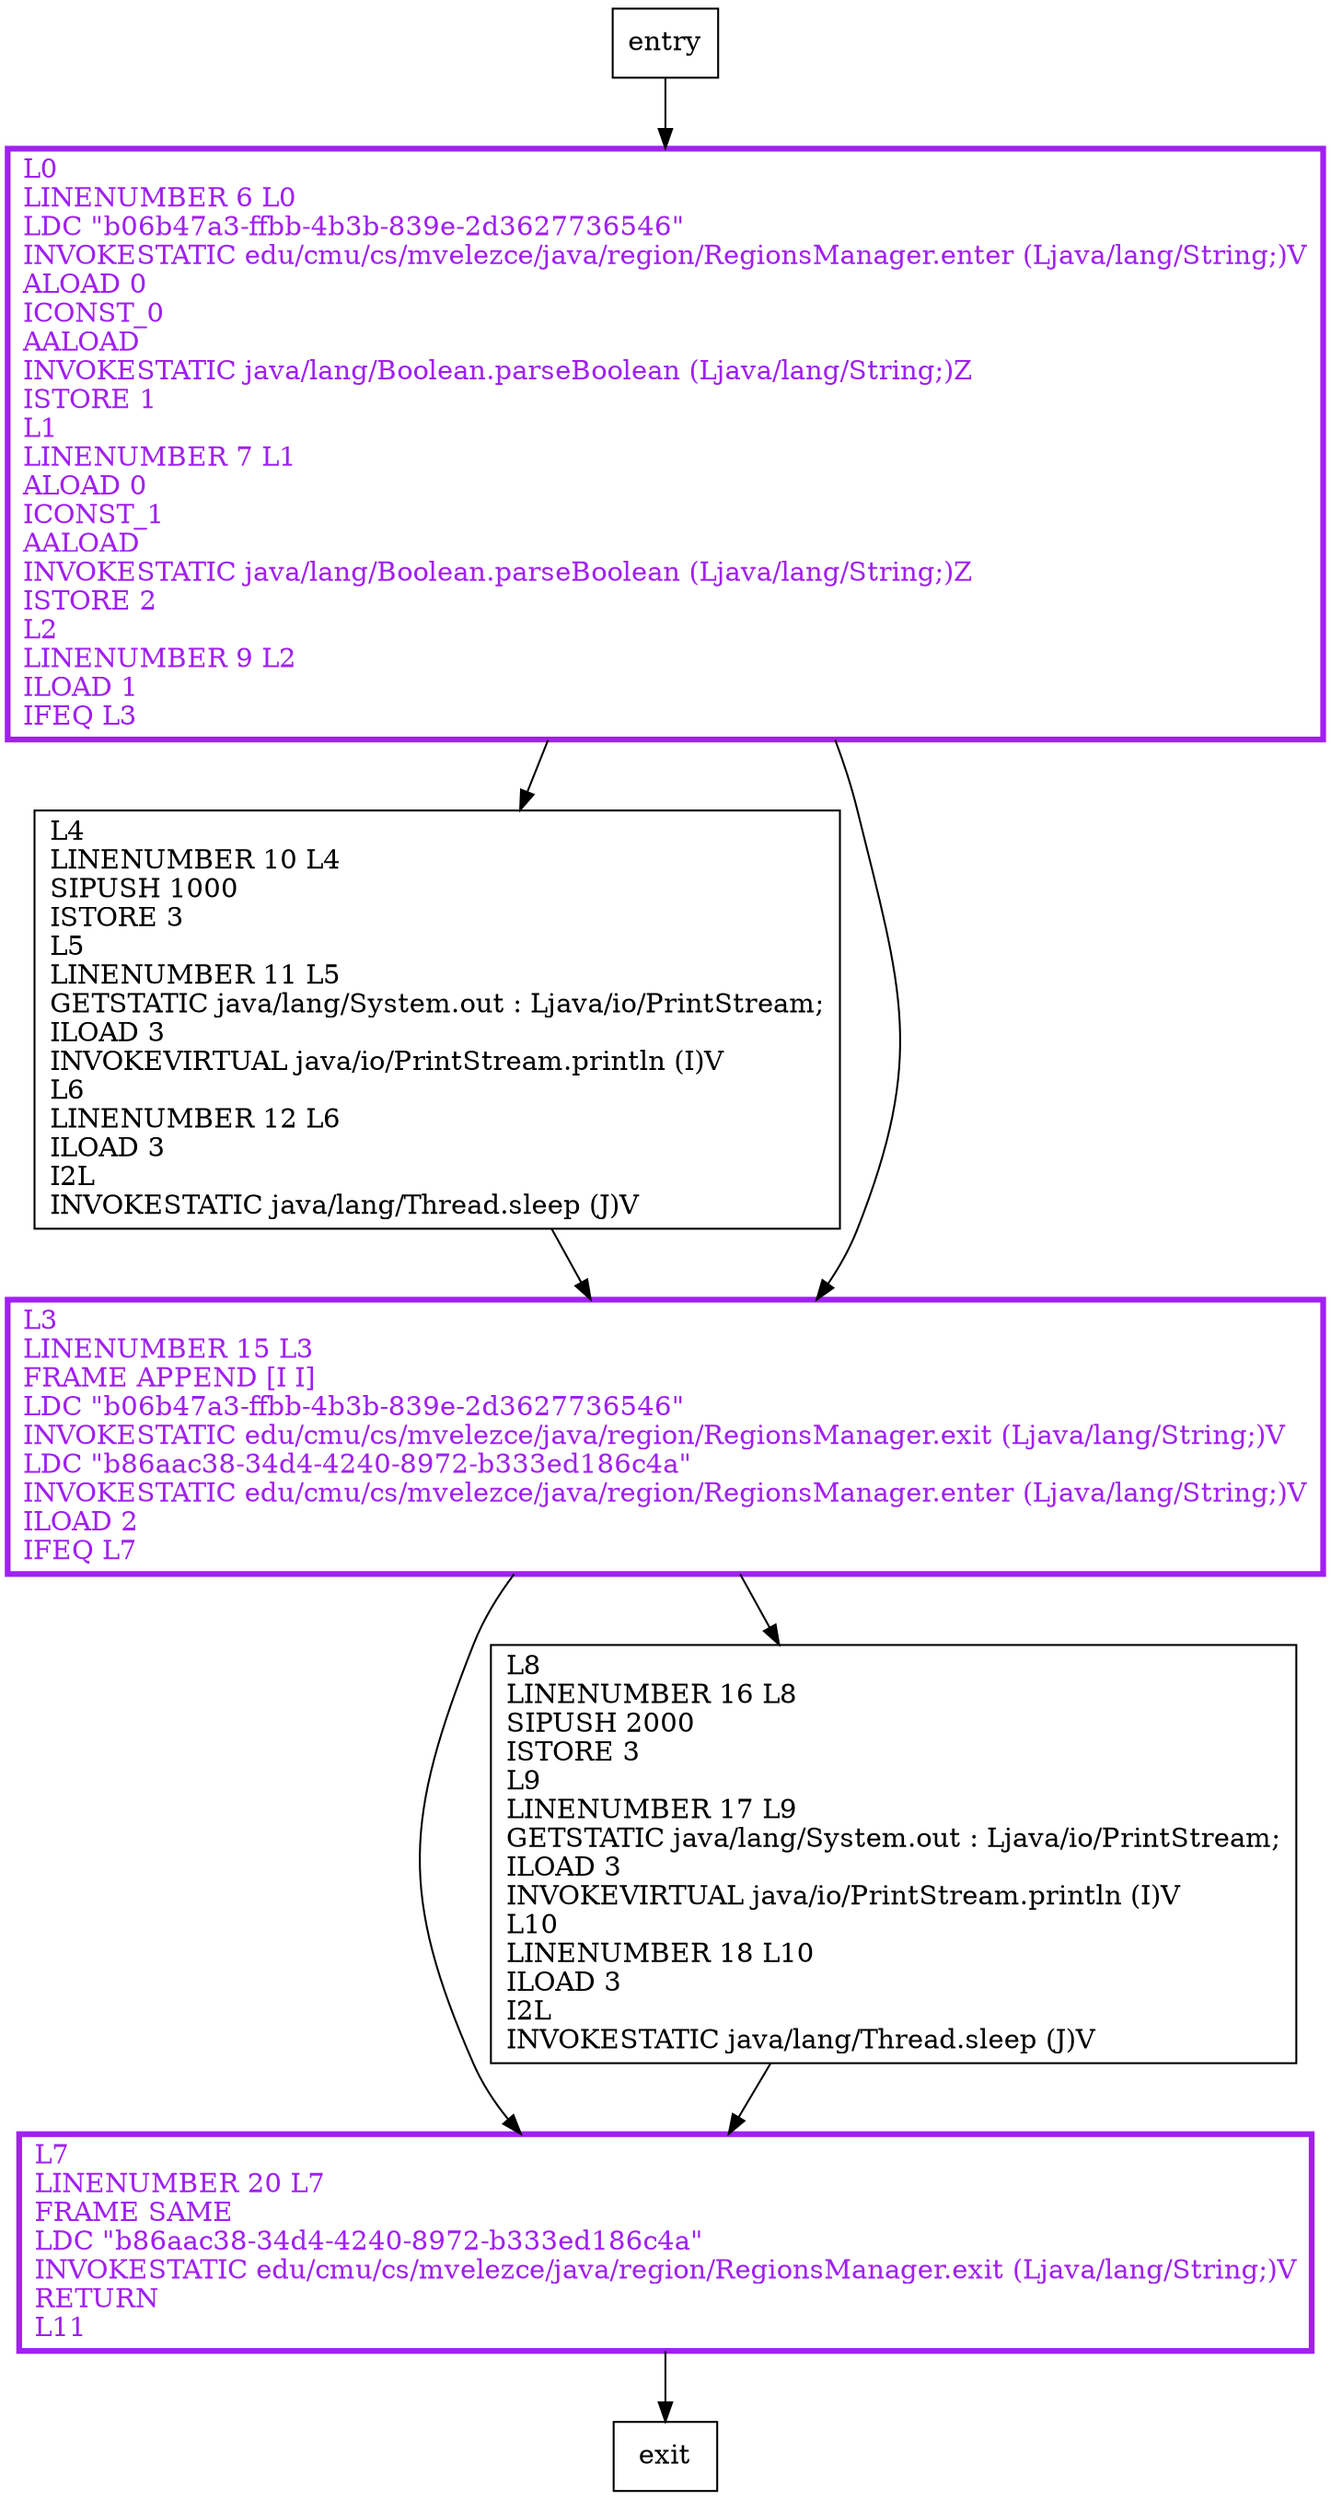 digraph main {
node [shape=record];
2115184813 [label="L4\lLINENUMBER 10 L4\lSIPUSH 1000\lISTORE 3\lL5\lLINENUMBER 11 L5\lGETSTATIC java/lang/System.out : Ljava/io/PrintStream;\lILOAD 3\lINVOKEVIRTUAL java/io/PrintStream.println (I)V\lL6\lLINENUMBER 12 L6\lILOAD 3\lI2L\lINVOKESTATIC java/lang/Thread.sleep (J)V\l"];
211318279 [label="L3\lLINENUMBER 15 L3\lFRAME APPEND [I I]\lLDC \"b06b47a3-ffbb-4b3b-839e-2d3627736546\"\lINVOKESTATIC edu/cmu/cs/mvelezce/java/region/RegionsManager.exit (Ljava/lang/String;)V\lLDC \"b86aac38-34d4-4240-8972-b333ed186c4a\"\lINVOKESTATIC edu/cmu/cs/mvelezce/java/region/RegionsManager.enter (Ljava/lang/String;)V\lILOAD 2\lIFEQ L7\l"];
685108339 [label="L0\lLINENUMBER 6 L0\lLDC \"b06b47a3-ffbb-4b3b-839e-2d3627736546\"\lINVOKESTATIC edu/cmu/cs/mvelezce/java/region/RegionsManager.enter (Ljava/lang/String;)V\lALOAD 0\lICONST_0\lAALOAD\lINVOKESTATIC java/lang/Boolean.parseBoolean (Ljava/lang/String;)Z\lISTORE 1\lL1\lLINENUMBER 7 L1\lALOAD 0\lICONST_1\lAALOAD\lINVOKESTATIC java/lang/Boolean.parseBoolean (Ljava/lang/String;)Z\lISTORE 2\lL2\lLINENUMBER 9 L2\lILOAD 1\lIFEQ L3\l"];
82182942 [label="L7\lLINENUMBER 20 L7\lFRAME SAME\lLDC \"b86aac38-34d4-4240-8972-b333ed186c4a\"\lINVOKESTATIC edu/cmu/cs/mvelezce/java/region/RegionsManager.exit (Ljava/lang/String;)V\lRETURN\lL11\l"];
56086899 [label="L8\lLINENUMBER 16 L8\lSIPUSH 2000\lISTORE 3\lL9\lLINENUMBER 17 L9\lGETSTATIC java/lang/System.out : Ljava/io/PrintStream;\lILOAD 3\lINVOKEVIRTUAL java/io/PrintStream.println (I)V\lL10\lLINENUMBER 18 L10\lILOAD 3\lI2L\lINVOKESTATIC java/lang/Thread.sleep (J)V\l"];
entry;
exit;
2115184813 -> 211318279;
211318279 -> 82182942;
211318279 -> 56086899;
entry -> 685108339;
685108339 -> 2115184813;
685108339 -> 211318279;
82182942 -> exit;
56086899 -> 82182942;
211318279[fontcolor="purple", penwidth=3, color="purple"];
685108339[fontcolor="purple", penwidth=3, color="purple"];
82182942[fontcolor="purple", penwidth=3, color="purple"];
}
